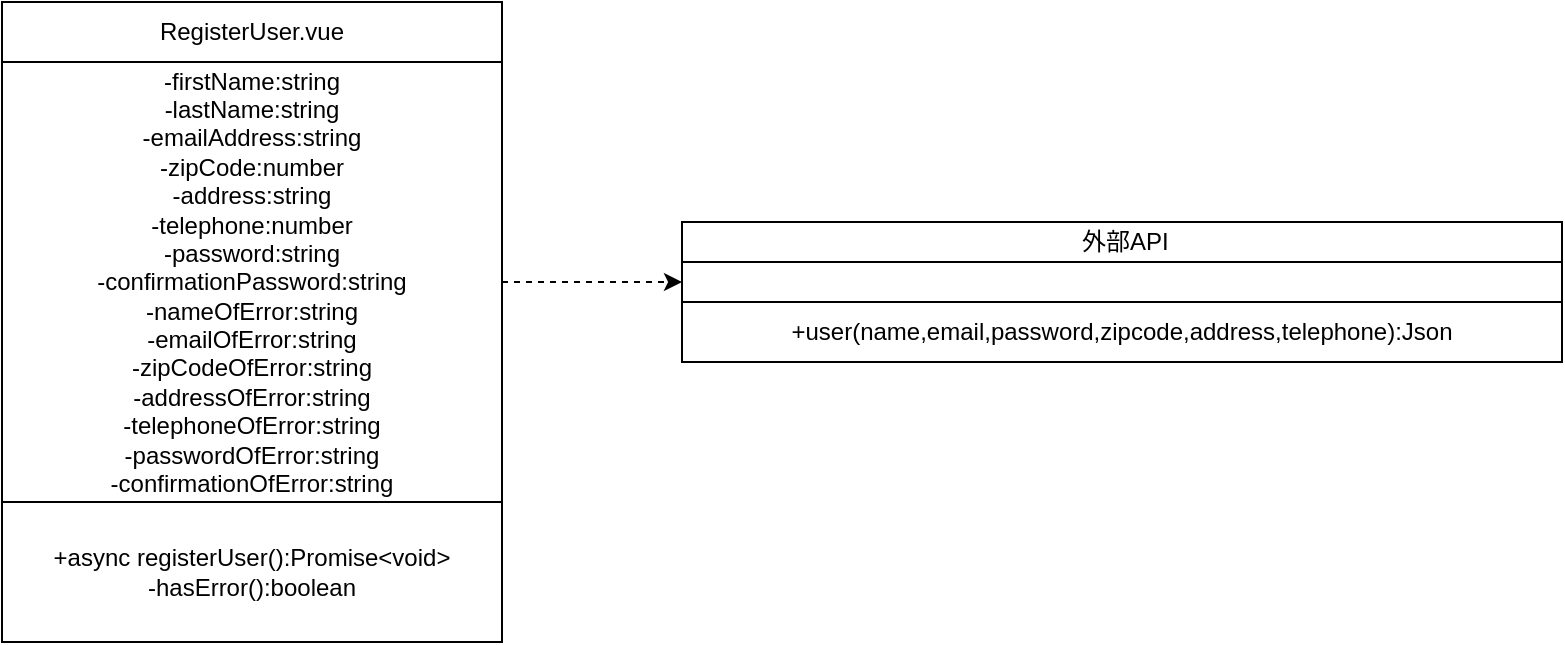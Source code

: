 <mxfile>
    <diagram id="upkuP-fREB3ovm-kdyo-" name="RegisterUser.vue">
        <mxGraphModel dx="488" dy="529" grid="1" gridSize="10" guides="1" tooltips="1" connect="1" arrows="1" fold="1" page="1" pageScale="1" pageWidth="827" pageHeight="1169" background="none" math="0" shadow="0">
            <root>
                <mxCell id="0"/>
                <mxCell id="1" parent="0"/>
                <mxCell id="ivzMQtaN6-ZOkKiKr11W-32" value="" style="shape=table;startSize=0;container=1;collapsible=0;childLayout=tableLayout;shadow=0;" parent="1" vertex="1">
                    <mxGeometry x="30" y="30" width="250" height="320" as="geometry"/>
                </mxCell>
                <mxCell id="ivzMQtaN6-ZOkKiKr11W-33" value="" style="shape=partialRectangle;collapsible=0;dropTarget=0;pointerEvents=0;fillColor=none;top=0;left=0;bottom=0;right=0;points=[[0,0.5],[1,0.5]];portConstraint=eastwest;" parent="ivzMQtaN6-ZOkKiKr11W-32" vertex="1">
                    <mxGeometry width="250" height="30" as="geometry"/>
                </mxCell>
                <mxCell id="ivzMQtaN6-ZOkKiKr11W-34" value="RegisterUser.vue" style="shape=partialRectangle;html=1;whiteSpace=wrap;connectable=0;overflow=hidden;fillColor=none;top=0;left=0;bottom=0;right=0;pointerEvents=1;" parent="ivzMQtaN6-ZOkKiKr11W-33" vertex="1">
                    <mxGeometry width="250" height="30" as="geometry"/>
                </mxCell>
                <mxCell id="ivzMQtaN6-ZOkKiKr11W-35" value="" style="shape=partialRectangle;collapsible=0;dropTarget=0;pointerEvents=0;fillColor=none;top=0;left=0;bottom=0;right=0;points=[[0,0.5],[1,0.5]];portConstraint=eastwest;" parent="ivzMQtaN6-ZOkKiKr11W-32" vertex="1">
                    <mxGeometry y="30" width="250" height="220" as="geometry"/>
                </mxCell>
                <mxCell id="ivzMQtaN6-ZOkKiKr11W-36" value="-firstName:string&lt;br&gt;-lastName:string&lt;br&gt;-emailAddress:string&lt;br&gt;-zipCode:number&lt;br&gt;-address:string&lt;br&gt;-telephone:number&lt;br&gt;-password:string&lt;br&gt;-confirmationPassword:string&lt;br&gt;-nameOfError:string&lt;br&gt;-emailOfError:string&lt;br&gt;-zipCodeOfError:string&lt;br&gt;-addressOfError:string&lt;br&gt;-telephoneOfError:string&lt;br&gt;-passwordOfError:string&lt;br&gt;-confirmationOfError:string" style="shape=partialRectangle;html=1;whiteSpace=wrap;connectable=0;overflow=hidden;fillColor=none;top=0;left=0;bottom=0;right=0;pointerEvents=1;" parent="ivzMQtaN6-ZOkKiKr11W-35" vertex="1">
                    <mxGeometry width="250" height="220" as="geometry"/>
                </mxCell>
                <mxCell id="ivzMQtaN6-ZOkKiKr11W-37" value="" style="shape=partialRectangle;collapsible=0;dropTarget=0;pointerEvents=0;fillColor=none;top=0;left=0;bottom=0;right=0;points=[[0,0.5],[1,0.5]];portConstraint=eastwest;" parent="ivzMQtaN6-ZOkKiKr11W-32" vertex="1">
                    <mxGeometry y="250" width="250" height="70" as="geometry"/>
                </mxCell>
                <mxCell id="ivzMQtaN6-ZOkKiKr11W-38" value="+async registerUser():Promise&amp;lt;void&amp;gt;&lt;br&gt;-hasError():boolean" style="shape=partialRectangle;html=1;whiteSpace=wrap;connectable=0;overflow=hidden;fillColor=none;top=0;left=0;bottom=0;right=0;pointerEvents=1;" parent="ivzMQtaN6-ZOkKiKr11W-37" vertex="1">
                    <mxGeometry width="250" height="70" as="geometry"/>
                </mxCell>
                <mxCell id="ivzMQtaN6-ZOkKiKr11W-39" style="edgeStyle=none;html=1;dashed=1;" parent="1" source="ivzMQtaN6-ZOkKiKr11W-35" edge="1">
                    <mxGeometry relative="1" as="geometry">
                        <mxPoint x="370" y="170" as="targetPoint"/>
                    </mxGeometry>
                </mxCell>
                <mxCell id="KjNtra4Z-yR2Z_M7M6PY-8" value="" style="shape=table;startSize=0;container=1;collapsible=0;childLayout=tableLayout;" parent="1" vertex="1">
                    <mxGeometry x="370" y="140" width="440" height="70" as="geometry"/>
                </mxCell>
                <mxCell id="KjNtra4Z-yR2Z_M7M6PY-9" value="" style="shape=partialRectangle;collapsible=0;dropTarget=0;pointerEvents=0;fillColor=none;top=0;left=0;bottom=0;right=0;points=[[0,0.5],[1,0.5]];portConstraint=eastwest;" parent="KjNtra4Z-yR2Z_M7M6PY-8" vertex="1">
                    <mxGeometry width="440" height="20" as="geometry"/>
                </mxCell>
                <mxCell id="KjNtra4Z-yR2Z_M7M6PY-10" value="&amp;nbsp;外部API" style="shape=partialRectangle;html=1;whiteSpace=wrap;connectable=0;overflow=hidden;fillColor=none;top=0;left=0;bottom=0;right=0;pointerEvents=1;" parent="KjNtra4Z-yR2Z_M7M6PY-9" vertex="1">
                    <mxGeometry width="440" height="20" as="geometry"/>
                </mxCell>
                <mxCell id="KjNtra4Z-yR2Z_M7M6PY-11" value="" style="shape=partialRectangle;collapsible=0;dropTarget=0;pointerEvents=0;fillColor=none;top=0;left=0;bottom=0;right=0;points=[[0,0.5],[1,0.5]];portConstraint=eastwest;" parent="KjNtra4Z-yR2Z_M7M6PY-8" vertex="1">
                    <mxGeometry y="20" width="440" height="20" as="geometry"/>
                </mxCell>
                <mxCell id="KjNtra4Z-yR2Z_M7M6PY-12" value="" style="shape=partialRectangle;html=1;whiteSpace=wrap;connectable=0;overflow=hidden;fillColor=none;top=0;left=0;bottom=0;right=0;pointerEvents=1;" parent="KjNtra4Z-yR2Z_M7M6PY-11" vertex="1">
                    <mxGeometry width="440" height="20" as="geometry"/>
                </mxCell>
                <mxCell id="KjNtra4Z-yR2Z_M7M6PY-13" value="" style="shape=partialRectangle;collapsible=0;dropTarget=0;pointerEvents=0;fillColor=none;top=0;left=0;bottom=0;right=0;points=[[0,0.5],[1,0.5]];portConstraint=eastwest;" parent="KjNtra4Z-yR2Z_M7M6PY-8" vertex="1">
                    <mxGeometry y="40" width="440" height="30" as="geometry"/>
                </mxCell>
                <mxCell id="KjNtra4Z-yR2Z_M7M6PY-14" value="+user(name,email,password,zipcode,address,telephone):Json" style="shape=partialRectangle;html=1;whiteSpace=wrap;connectable=0;overflow=hidden;fillColor=none;top=0;left=0;bottom=0;right=0;pointerEvents=1;" parent="KjNtra4Z-yR2Z_M7M6PY-13" vertex="1">
                    <mxGeometry width="440" height="30" as="geometry"/>
                </mxCell>
            </root>
        </mxGraphModel>
    </diagram>
    <diagram id="mS8ZVtd0gEoUNVxIFgwg" name="Login.vue">
        <mxGraphModel dx="488" dy="529" grid="1" gridSize="10" guides="1" tooltips="1" connect="1" arrows="1" fold="1" page="1" pageScale="1" pageWidth="827" pageHeight="1169" math="0" shadow="0">
            <root>
                <mxCell id="8CpISvS7Pg1gNsh1flbh-0"/>
                <mxCell id="8CpISvS7Pg1gNsh1flbh-1" parent="8CpISvS7Pg1gNsh1flbh-0"/>
                <mxCell id="lZxLHUKeNHgqWZ7k4H1H-0" value="" style="shape=table;startSize=0;container=1;collapsible=0;childLayout=tableLayout;shadow=0;" parent="8CpISvS7Pg1gNsh1flbh-1" vertex="1">
                    <mxGeometry x="30" y="30" width="250" height="170" as="geometry"/>
                </mxCell>
                <mxCell id="lZxLHUKeNHgqWZ7k4H1H-1" value="" style="shape=partialRectangle;collapsible=0;dropTarget=0;pointerEvents=0;fillColor=none;top=0;left=0;bottom=0;right=0;points=[[0,0.5],[1,0.5]];portConstraint=eastwest;" parent="lZxLHUKeNHgqWZ7k4H1H-0" vertex="1">
                    <mxGeometry width="250" height="30" as="geometry"/>
                </mxCell>
                <mxCell id="lZxLHUKeNHgqWZ7k4H1H-2" value="Login.vue" style="shape=partialRectangle;html=1;whiteSpace=wrap;connectable=0;overflow=hidden;fillColor=none;top=0;left=0;bottom=0;right=0;pointerEvents=1;" parent="lZxLHUKeNHgqWZ7k4H1H-1" vertex="1">
                    <mxGeometry width="250" height="30" as="geometry"/>
                </mxCell>
                <mxCell id="lZxLHUKeNHgqWZ7k4H1H-3" value="" style="shape=partialRectangle;collapsible=0;dropTarget=0;pointerEvents=0;fillColor=none;top=0;left=0;bottom=0;right=0;points=[[0,0.5],[1,0.5]];portConstraint=eastwest;" parent="lZxLHUKeNHgqWZ7k4H1H-0" vertex="1">
                    <mxGeometry y="30" width="250" height="70" as="geometry"/>
                </mxCell>
                <mxCell id="lZxLHUKeNHgqWZ7k4H1H-4" value="&amp;nbsp;- emailAddress: string&lt;br&gt;- password: string&lt;br&gt;- isloginError: boolean" style="shape=partialRectangle;html=1;whiteSpace=wrap;connectable=0;overflow=hidden;fillColor=none;top=0;left=0;bottom=0;right=0;pointerEvents=1;" parent="lZxLHUKeNHgqWZ7k4H1H-3" vertex="1">
                    <mxGeometry width="250" height="70" as="geometry"/>
                </mxCell>
                <mxCell id="lZxLHUKeNHgqWZ7k4H1H-5" value="" style="shape=partialRectangle;collapsible=0;dropTarget=0;pointerEvents=0;fillColor=none;top=0;left=0;bottom=0;right=0;points=[[0,0.5],[1,0.5]];portConstraint=eastwest;" parent="lZxLHUKeNHgqWZ7k4H1H-0" vertex="1">
                    <mxGeometry y="100" width="250" height="70" as="geometry"/>
                </mxCell>
                <mxCell id="lZxLHUKeNHgqWZ7k4H1H-6" value="+ async loginAdmin(): Promise&amp;lt;void&amp;gt;" style="shape=partialRectangle;html=1;whiteSpace=wrap;connectable=0;overflow=hidden;fillColor=none;top=0;left=0;bottom=0;right=0;pointerEvents=1;" parent="lZxLHUKeNHgqWZ7k4H1H-5" vertex="1">
                    <mxGeometry width="250" height="70" as="geometry"/>
                </mxCell>
                <mxCell id="c8tiuzXrHf7D64TMybPH-0" value="" style="endArrow=classic;html=1;" parent="8CpISvS7Pg1gNsh1flbh-1" edge="1">
                    <mxGeometry width="50" height="50" relative="1" as="geometry">
                        <mxPoint x="340" y="100" as="sourcePoint"/>
                        <mxPoint x="350" y="100" as="targetPoint"/>
                    </mxGeometry>
                </mxCell>
                <mxCell id="Pjv3EcQ36vXKnaq6ce9J-1" value="" style="endArrow=none;dashed=1;html=1;" parent="8CpISvS7Pg1gNsh1flbh-1" edge="1">
                    <mxGeometry width="50" height="50" relative="1" as="geometry">
                        <mxPoint x="280" y="100" as="sourcePoint"/>
                        <mxPoint x="340" y="100" as="targetPoint"/>
                    </mxGeometry>
                </mxCell>
                <mxCell id="c8tiuzXrHf7D64TMybPH-2" value="外部Web API" style="swimlane;" parent="8CpISvS7Pg1gNsh1flbh-1" vertex="1">
                    <mxGeometry x="360" y="40" width="230" height="90" as="geometry"/>
                </mxCell>
                <mxCell id="zHorJ48Fc29w-b4llzFJ-0" value="+ login(emailAddress,password):json" style="text;html=1;align=center;verticalAlign=middle;resizable=0;points=[];autosize=1;strokeColor=none;" parent="c8tiuzXrHf7D64TMybPH-2" vertex="1">
                    <mxGeometry x="10" y="45" width="210" height="20" as="geometry"/>
                </mxCell>
            </root>
        </mxGraphModel>
    </diagram>
    <diagram name="Logout.vue" id="8jk2bSrcmWXfynPzwUd6">
        <mxGraphModel dx="488" dy="529" grid="1" gridSize="10" guides="1" tooltips="1" connect="1" arrows="1" fold="1" page="1" pageScale="1" pageWidth="827" pageHeight="1169" math="0" shadow="0">
            <root>
                <mxCell id="Gn2vcdgWWg1pm7zzHp9n-0"/>
                <mxCell id="Gn2vcdgWWg1pm7zzHp9n-1" parent="Gn2vcdgWWg1pm7zzHp9n-0"/>
                <mxCell id="Gn2vcdgWWg1pm7zzHp9n-2" value="" style="shape=table;startSize=0;container=1;collapsible=0;childLayout=tableLayout;shadow=0;" parent="Gn2vcdgWWg1pm7zzHp9n-1" vertex="1">
                    <mxGeometry x="30" y="30" width="250" height="130" as="geometry"/>
                </mxCell>
                <mxCell id="Gn2vcdgWWg1pm7zzHp9n-3" value="" style="shape=partialRectangle;collapsible=0;dropTarget=0;pointerEvents=0;fillColor=none;top=0;left=0;bottom=0;right=0;points=[[0,0.5],[1,0.5]];portConstraint=eastwest;" parent="Gn2vcdgWWg1pm7zzHp9n-2" vertex="1">
                    <mxGeometry width="250" height="30" as="geometry"/>
                </mxCell>
                <mxCell id="Gn2vcdgWWg1pm7zzHp9n-4" value="Logout.vue" style="shape=partialRectangle;html=1;whiteSpace=wrap;connectable=0;overflow=hidden;fillColor=none;top=0;left=0;bottom=0;right=0;pointerEvents=1;" parent="Gn2vcdgWWg1pm7zzHp9n-3" vertex="1">
                    <mxGeometry width="250" height="30" as="geometry"/>
                </mxCell>
                <mxCell id="Gn2vcdgWWg1pm7zzHp9n-5" value="" style="shape=partialRectangle;collapsible=0;dropTarget=0;pointerEvents=0;fillColor=none;top=0;left=0;bottom=0;right=0;points=[[0,0.5],[1,0.5]];portConstraint=eastwest;" parent="Gn2vcdgWWg1pm7zzHp9n-2" vertex="1">
                    <mxGeometry y="30" width="250" height="30" as="geometry"/>
                </mxCell>
                <mxCell id="Gn2vcdgWWg1pm7zzHp9n-6" value="" style="shape=partialRectangle;html=1;whiteSpace=wrap;connectable=0;overflow=hidden;fillColor=none;top=0;left=0;bottom=0;right=0;pointerEvents=1;" parent="Gn2vcdgWWg1pm7zzHp9n-5" vertex="1">
                    <mxGeometry width="250" height="30" as="geometry"/>
                </mxCell>
                <mxCell id="Gn2vcdgWWg1pm7zzHp9n-7" value="" style="shape=partialRectangle;collapsible=0;dropTarget=0;pointerEvents=0;fillColor=none;top=0;left=0;bottom=0;right=0;points=[[0,0.5],[1,0.5]];portConstraint=eastwest;" parent="Gn2vcdgWWg1pm7zzHp9n-2" vertex="1">
                    <mxGeometry y="60" width="250" height="70" as="geometry"/>
                </mxCell>
                <mxCell id="Gn2vcdgWWg1pm7zzHp9n-8" value="+ async created(): Promise&amp;lt;void&amp;gt;" style="shape=partialRectangle;html=1;whiteSpace=wrap;connectable=0;overflow=hidden;fillColor=none;top=0;left=0;bottom=0;right=0;pointerEvents=1;" parent="Gn2vcdgWWg1pm7zzHp9n-7" vertex="1">
                    <mxGeometry width="250" height="70" as="geometry"/>
                </mxCell>
                <mxCell id="Gn2vcdgWWg1pm7zzHp9n-9" value="" style="endArrow=classic;html=1;" parent="Gn2vcdgWWg1pm7zzHp9n-1" edge="1">
                    <mxGeometry width="50" height="50" relative="1" as="geometry">
                        <mxPoint x="340" y="100" as="sourcePoint"/>
                        <mxPoint x="350" y="100" as="targetPoint"/>
                    </mxGeometry>
                </mxCell>
                <mxCell id="Gn2vcdgWWg1pm7zzHp9n-10" value="" style="endArrow=none;dashed=1;html=1;" parent="Gn2vcdgWWg1pm7zzHp9n-1" edge="1">
                    <mxGeometry width="50" height="50" relative="1" as="geometry">
                        <mxPoint x="280" y="100" as="sourcePoint"/>
                        <mxPoint x="340" y="100" as="targetPoint"/>
                    </mxGeometry>
                </mxCell>
                <mxCell id="Gn2vcdgWWg1pm7zzHp9n-11" value="外部Web API" style="swimlane;" parent="Gn2vcdgWWg1pm7zzHp9n-1" vertex="1">
                    <mxGeometry x="360" y="40" width="230" height="90" as="geometry"/>
                </mxCell>
                <mxCell id="Gn2vcdgWWg1pm7zzHp9n-12" value="+ logout():json" style="text;html=1;align=center;verticalAlign=middle;resizable=0;points=[];autosize=1;strokeColor=none;" parent="Gn2vcdgWWg1pm7zzHp9n-11" vertex="1">
                    <mxGeometry x="70" y="45" width="90" height="20" as="geometry"/>
                </mxCell>
            </root>
        </mxGraphModel>
    </diagram>
    <diagram id="2zZtlnAzxWrvBzWpd_65" name="ItemList.vue">
        <mxGraphModel dx="488" dy="1698" grid="1" gridSize="10" guides="1" tooltips="1" connect="1" arrows="1" fold="1" page="1" pageScale="1" pageWidth="827" pageHeight="1169" math="0" shadow="0">
            <root>
                <mxCell id="6K6WxwcTTtIKaa20qMyj-0"/>
                <mxCell id="6K6WxwcTTtIKaa20qMyj-1" parent="6K6WxwcTTtIKaa20qMyj-0"/>
                <mxCell id="2E-IbTyFO8fpgQoxM-bf-7" value="" style="shape=table;startSize=0;container=1;collapsible=0;childLayout=tableLayout;shadow=0;" parent="6K6WxwcTTtIKaa20qMyj-1" vertex="1">
                    <mxGeometry x="370" y="-1120" width="250" height="200" as="geometry"/>
                </mxCell>
                <mxCell id="2E-IbTyFO8fpgQoxM-bf-8" value="" style="shape=partialRectangle;collapsible=0;dropTarget=0;pointerEvents=0;fillColor=none;top=0;left=0;bottom=0;right=0;points=[[0,0.5],[1,0.5]];portConstraint=eastwest;" parent="2E-IbTyFO8fpgQoxM-bf-7" vertex="1">
                    <mxGeometry width="250" height="39" as="geometry"/>
                </mxCell>
                <mxCell id="2E-IbTyFO8fpgQoxM-bf-9" value="Vuexストア(index.ts)" style="shape=partialRectangle;html=1;whiteSpace=wrap;connectable=0;overflow=hidden;fillColor=none;top=0;left=0;bottom=0;right=0;pointerEvents=1;" parent="2E-IbTyFO8fpgQoxM-bf-8" vertex="1">
                    <mxGeometry width="250" height="39" as="geometry"/>
                </mxCell>
                <mxCell id="2E-IbTyFO8fpgQoxM-bf-10" value="" style="shape=partialRectangle;collapsible=0;dropTarget=0;pointerEvents=0;fillColor=none;top=0;left=0;bottom=0;right=0;points=[[0,0.5],[1,0.5]];portConstraint=eastwest;" parent="2E-IbTyFO8fpgQoxM-bf-7" vertex="1">
                    <mxGeometry y="39" width="250" height="61" as="geometry"/>
                </mxCell>
                <mxCell id="2E-IbTyFO8fpgQoxM-bf-11" value="- items: Array&amp;lt;Item&amp;gt;&lt;br&gt;- totalItemCount: number" style="shape=partialRectangle;html=1;whiteSpace=wrap;connectable=0;overflow=hidden;fillColor=none;top=0;left=0;bottom=0;right=0;pointerEvents=1;" parent="2E-IbTyFO8fpgQoxM-bf-10" vertex="1">
                    <mxGeometry width="250" height="61" as="geometry"/>
                </mxCell>
                <mxCell id="2E-IbTyFO8fpgQoxM-bf-12" value="" style="shape=partialRectangle;collapsible=0;dropTarget=0;pointerEvents=0;fillColor=none;top=0;left=0;bottom=0;right=0;points=[[0,0.5],[1,0.5]];portConstraint=eastwest;" parent="2E-IbTyFO8fpgQoxM-bf-7" vertex="1">
                    <mxGeometry y="100" width="250" height="100" as="geometry"/>
                </mxCell>
                <mxCell id="2E-IbTyFO8fpgQoxM-bf-13" value="&lt;span style=&quot;text-align: left&quot;&gt;+ async getItemList(context) (action)&lt;/span&gt;&lt;br style=&quot;padding: 0px ; margin: 0px ; text-align: left&quot;&gt;&lt;span style=&quot;text-align: left&quot;&gt;+&amp;nbsp;showItemList(state, payload) (mutation)&lt;/span&gt;&lt;br style=&quot;padding: 0px ; margin: 0px ; text-align: left&quot;&gt;&lt;span style=&quot;text-align: left&quot;&gt;+&amp;nbsp;getItemCount(state) (getter)&lt;/span&gt;&lt;br style=&quot;padding: 0px ; margin: 0px ; text-align: left&quot;&gt;&lt;span style=&quot;text-align: left&quot;&gt;+&amp;nbsp;getAllItems(state) (getter)&lt;br&gt;&lt;/span&gt;&lt;span style=&quot;text-align: left&quot;&gt;+ getSearchItemByName(state) (getter)&lt;br&gt;&lt;/span&gt;" style="shape=partialRectangle;html=1;whiteSpace=wrap;connectable=0;overflow=hidden;fillColor=none;top=0;left=0;bottom=0;right=0;pointerEvents=1;" parent="2E-IbTyFO8fpgQoxM-bf-12" vertex="1">
                    <mxGeometry width="250" height="100" as="geometry"/>
                </mxCell>
                <mxCell id="p6Zv3hKgFnIfQwkdU7mu-1" value="" style="endArrow=none;dashed=1;html=1;" parent="6K6WxwcTTtIKaa20qMyj-1" edge="1">
                    <mxGeometry width="50" height="50" relative="1" as="geometry">
                        <mxPoint x="290" y="-1040" as="sourcePoint"/>
                        <mxPoint x="360" y="-1040" as="targetPoint"/>
                    </mxGeometry>
                </mxCell>
                <mxCell id="p6Zv3hKgFnIfQwkdU7mu-2" value="" style="endArrow=classic;html=1;" parent="6K6WxwcTTtIKaa20qMyj-1" edge="1">
                    <mxGeometry width="50" height="50" relative="1" as="geometry">
                        <mxPoint x="360" y="-1040" as="sourcePoint"/>
                        <mxPoint x="370" y="-1040" as="targetPoint"/>
                    </mxGeometry>
                </mxCell>
                <mxCell id="Eb4nZsvTYgo9e6E0kZn0-5" value="" style="shape=table;startSize=0;container=1;collapsible=0;childLayout=tableLayout;shadow=0;" parent="6K6WxwcTTtIKaa20qMyj-1" vertex="1">
                    <mxGeometry x="50" y="-1120" width="250" height="170" as="geometry"/>
                </mxCell>
                <mxCell id="Eb4nZsvTYgo9e6E0kZn0-6" value="" style="shape=partialRectangle;collapsible=0;dropTarget=0;pointerEvents=0;fillColor=none;top=0;left=0;bottom=0;right=0;points=[[0,0.5],[1,0.5]];portConstraint=eastwest;" parent="Eb4nZsvTYgo9e6E0kZn0-5" vertex="1">
                    <mxGeometry width="250" height="30" as="geometry"/>
                </mxCell>
                <mxCell id="Eb4nZsvTYgo9e6E0kZn0-7" value="ItemList.vue" style="shape=partialRectangle;html=1;whiteSpace=wrap;connectable=0;overflow=hidden;fillColor=none;top=0;left=0;bottom=0;right=0;pointerEvents=1;" parent="Eb4nZsvTYgo9e6E0kZn0-6" vertex="1">
                    <mxGeometry width="250" height="30" as="geometry"/>
                </mxCell>
                <mxCell id="Eb4nZsvTYgo9e6E0kZn0-8" value="" style="shape=partialRectangle;collapsible=0;dropTarget=0;pointerEvents=0;fillColor=none;top=0;left=0;bottom=0;right=0;points=[[0,0.5],[1,0.5]];portConstraint=eastwest;" parent="Eb4nZsvTYgo9e6E0kZn0-5" vertex="1">
                    <mxGeometry y="30" width="250" height="70" as="geometry"/>
                </mxCell>
                <mxCell id="Eb4nZsvTYgo9e6E0kZn0-9" value="&amp;nbsp;- itemList: Array&amp;lt;Item&amp;gt;&lt;br&gt;- searchName: string&lt;br&gt;- searchNameMessage: string" style="shape=partialRectangle;html=1;whiteSpace=wrap;connectable=0;overflow=hidden;fillColor=none;top=0;left=0;bottom=0;right=0;pointerEvents=1;" parent="Eb4nZsvTYgo9e6E0kZn0-8" vertex="1">
                    <mxGeometry width="250" height="70" as="geometry"/>
                </mxCell>
                <mxCell id="Eb4nZsvTYgo9e6E0kZn0-10" value="" style="shape=partialRectangle;collapsible=0;dropTarget=0;pointerEvents=0;fillColor=none;top=0;left=0;bottom=0;right=0;points=[[0,0.5],[1,0.5]];portConstraint=eastwest;" parent="Eb4nZsvTYgo9e6E0kZn0-5" vertex="1">
                    <mxGeometry y="100" width="250" height="70" as="geometry"/>
                </mxCell>
                <mxCell id="Eb4nZsvTYgo9e6E0kZn0-11" value="+ async created(): Promise&amp;lt;Void&amp;gt;&lt;br style=&quot;padding: 0px ; margin: 0px ; text-align: left&quot;&gt;&lt;span style=&quot;text-align: left&quot;&gt;+&amp;nbsp;get itemCount(): number&lt;br&gt;+ onSearchClick(): void&lt;br&gt;&lt;/span&gt;" style="shape=partialRectangle;html=1;whiteSpace=wrap;connectable=0;overflow=hidden;fillColor=none;top=0;left=0;bottom=0;right=0;pointerEvents=1;" parent="Eb4nZsvTYgo9e6E0kZn0-10" vertex="1">
                    <mxGeometry width="250" height="70" as="geometry"/>
                </mxCell>
            </root>
        </mxGraphModel>
    </diagram>
    <diagram id="ZY_4tCk0G46uqT7nq0Qq" name="itemDetail">
        <mxGraphModel dx="488" dy="1698" grid="1" gridSize="10" guides="1" tooltips="1" connect="1" arrows="1" fold="1" page="1" pageScale="1" pageWidth="827" pageHeight="1169" math="0" shadow="0">
            <root>
                <mxCell id="XjqKlizNVn8iqDDFW8nW-0"/>
                <mxCell id="XjqKlizNVn8iqDDFW8nW-1" parent="XjqKlizNVn8iqDDFW8nW-0"/>
                <mxCell id="1rxJlhkf32jW90_Qfot1-0" value="" style="shape=table;startSize=0;container=1;collapsible=0;childLayout=tableLayout;shadow=0;" parent="XjqKlizNVn8iqDDFW8nW-1" vertex="1">
                    <mxGeometry x="60" y="-1130" width="250" height="320" as="geometry"/>
                </mxCell>
                <mxCell id="1rxJlhkf32jW90_Qfot1-1" value="" style="shape=partialRectangle;collapsible=0;dropTarget=0;pointerEvents=0;fillColor=none;top=0;left=0;bottom=0;right=0;points=[[0,0.5],[1,0.5]];portConstraint=eastwest;" parent="1rxJlhkf32jW90_Qfot1-0" vertex="1">
                    <mxGeometry width="250" height="30" as="geometry"/>
                </mxCell>
                <mxCell id="1rxJlhkf32jW90_Qfot1-2" value="ItemDetail.vue" style="shape=partialRectangle;html=1;whiteSpace=wrap;connectable=0;overflow=hidden;fillColor=none;top=0;left=0;bottom=0;right=0;pointerEvents=1;" parent="1rxJlhkf32jW90_Qfot1-1" vertex="1">
                    <mxGeometry width="250" height="30" as="geometry"/>
                </mxCell>
                <mxCell id="1rxJlhkf32jW90_Qfot1-3" value="" style="shape=partialRectangle;collapsible=0;dropTarget=0;pointerEvents=0;fillColor=none;top=0;left=0;bottom=0;right=0;points=[[0,0.5],[1,0.5]];portConstraint=eastwest;" parent="1rxJlhkf32jW90_Qfot1-0" vertex="1">
                    <mxGeometry y="30" width="250" height="220" as="geometry"/>
                </mxCell>
                <mxCell id="1rxJlhkf32jW90_Qfot1-4" value="- currentItem:Item&lt;br&gt;- currentItemImage:string&lt;br&gt;- errorMessage:string&lt;br&gt;-toppings:Array&amp;lt;OrderTopping&amp;gt;" style="shape=partialRectangle;html=1;whiteSpace=wrap;connectable=0;overflow=hidden;fillColor=none;top=0;left=0;bottom=0;right=0;pointerEvents=1;" parent="1rxJlhkf32jW90_Qfot1-3" vertex="1">
                    <mxGeometry width="250" height="220" as="geometry"/>
                </mxCell>
                <mxCell id="1rxJlhkf32jW90_Qfot1-5" value="" style="shape=partialRectangle;collapsible=0;dropTarget=0;pointerEvents=0;fillColor=none;top=0;left=0;bottom=0;right=0;points=[[0,0.5],[1,0.5]];portConstraint=eastwest;" parent="1rxJlhkf32jW90_Qfot1-0" vertex="1">
                    <mxGeometry y="250" width="250" height="70" as="geometry"/>
                </mxCell>
                <mxCell id="1rxJlhkf32jW90_Qfot1-6" value="+ async created():Promise&amp;lt;void&amp;gt;&lt;br&gt;+onClickAddCart()" style="shape=partialRectangle;html=1;whiteSpace=wrap;connectable=0;overflow=hidden;fillColor=none;top=0;left=0;bottom=0;right=0;pointerEvents=1;" parent="1rxJlhkf32jW90_Qfot1-5" vertex="1">
                    <mxGeometry width="250" height="70" as="geometry"/>
                </mxCell>
                <mxCell id="4alBBdVHksWpBoa2g4ip-7" value="" style="shape=table;startSize=0;container=1;collapsible=0;childLayout=tableLayout;shadow=0;" parent="XjqKlizNVn8iqDDFW8nW-1" vertex="1">
                    <mxGeometry x="400" y="-940" width="250" height="220" as="geometry"/>
                </mxCell>
                <mxCell id="4alBBdVHksWpBoa2g4ip-8" value="" style="shape=partialRectangle;collapsible=0;dropTarget=0;pointerEvents=0;fillColor=none;top=0;left=0;bottom=0;right=0;points=[[0,0.5],[1,0.5]];portConstraint=eastwest;" parent="4alBBdVHksWpBoa2g4ip-7" vertex="1">
                    <mxGeometry width="250" height="39" as="geometry"/>
                </mxCell>
                <mxCell id="4alBBdVHksWpBoa2g4ip-9" value="Vuexストア(index.ts)" style="shape=partialRectangle;html=1;whiteSpace=wrap;connectable=0;overflow=hidden;fillColor=none;top=0;left=0;bottom=0;right=0;pointerEvents=1;" parent="4alBBdVHksWpBoa2g4ip-8" vertex="1">
                    <mxGeometry width="250" height="39" as="geometry"/>
                </mxCell>
                <mxCell id="4alBBdVHksWpBoa2g4ip-10" value="" style="shape=partialRectangle;collapsible=0;dropTarget=0;pointerEvents=0;fillColor=none;top=0;left=0;bottom=0;right=0;points=[[0,0.5],[1,0.5]];portConstraint=eastwest;" parent="4alBBdVHksWpBoa2g4ip-7" vertex="1">
                    <mxGeometry y="39" width="250" height="91" as="geometry"/>
                </mxCell>
                <mxCell id="4alBBdVHksWpBoa2g4ip-11" value="itemsInCart: Array&amp;lt;OrderItem&amp;gt;" style="shape=partialRectangle;html=1;whiteSpace=wrap;connectable=0;overflow=hidden;fillColor=none;top=0;left=0;bottom=0;right=0;pointerEvents=1;" parent="4alBBdVHksWpBoa2g4ip-10" vertex="1">
                    <mxGeometry width="250" height="91" as="geometry"/>
                </mxCell>
                <mxCell id="4alBBdVHksWpBoa2g4ip-12" value="" style="shape=partialRectangle;collapsible=0;dropTarget=0;pointerEvents=0;fillColor=none;top=0;left=0;bottom=0;right=0;points=[[0,0.5],[1,0.5]];portConstraint=eastwest;" parent="4alBBdVHksWpBoa2g4ip-7" vertex="1">
                    <mxGeometry y="130" width="250" height="90" as="geometry"/>
                </mxCell>
                <mxCell id="4alBBdVHksWpBoa2g4ip-13" value="&lt;span style=&quot;text-align: left&quot;&gt;+getItemById(state)(getter)&lt;br&gt;+addItemInCart(state,payload)(mutation)&lt;br&gt;&lt;/span&gt;" style="shape=partialRectangle;html=1;whiteSpace=wrap;connectable=0;overflow=hidden;fillColor=none;top=0;left=0;bottom=0;right=0;pointerEvents=1;" parent="4alBBdVHksWpBoa2g4ip-12" vertex="1">
                    <mxGeometry width="250" height="90" as="geometry"/>
                </mxCell>
                <mxCell id="uDpxP13fFqE-npWjgO9U-0" value="外部Web API" style="swimlane;" parent="XjqKlizNVn8iqDDFW8nW-1" vertex="1">
                    <mxGeometry x="400" y="-1060" width="230" height="90" as="geometry">
                        <mxRectangle x="400" y="-870" width="100" height="23" as="alternateBounds"/>
                    </mxGeometry>
                </mxCell>
                <mxCell id="uDpxP13fFqE-npWjgO9U-1" value="+ item(商品ID):json" style="text;html=1;align=center;verticalAlign=middle;resizable=0;points=[];autosize=1;strokeColor=none;" parent="uDpxP13fFqE-npWjgO9U-0" vertex="1">
                    <mxGeometry x="55" y="45" width="120" height="20" as="geometry"/>
                </mxCell>
                <mxCell id="uG-ThDKHtIHBb1PX9m5d-0" style="edgeStyle=none;html=1;dashed=1;" parent="XjqKlizNVn8iqDDFW8nW-1" edge="1">
                    <mxGeometry relative="1" as="geometry">
                        <mxPoint x="400" y="-1020" as="targetPoint"/>
                        <mxPoint x="310" y="-1020" as="sourcePoint"/>
                    </mxGeometry>
                </mxCell>
                <mxCell id="wwtJKV0EWfXPr6FG0ksi-0" style="edgeStyle=none;html=1;dashed=1;" parent="XjqKlizNVn8iqDDFW8nW-1" edge="1">
                    <mxGeometry relative="1" as="geometry">
                        <mxPoint x="400" y="-860" as="targetPoint"/>
                        <mxPoint x="310" y="-860" as="sourcePoint"/>
                    </mxGeometry>
                </mxCell>
            </root>
        </mxGraphModel>
    </diagram>
    <diagram name="CartList.vue" id="P4OrhXc0PYRHCoh6u5pq">
        <mxGraphModel dx="488" dy="1698" grid="1" gridSize="10" guides="1" tooltips="1" connect="1" arrows="1" fold="1" page="1" pageScale="1" pageWidth="827" pageHeight="1169" math="0" shadow="0">
            <root>
                <mxCell id="iO-_x7aX88j4NFlVfp5X-0"/>
                <mxCell id="iO-_x7aX88j4NFlVfp5X-1" parent="iO-_x7aX88j4NFlVfp5X-0"/>
                <mxCell id="iO-_x7aX88j4NFlVfp5X-10" value="" style="shape=table;startSize=0;container=1;collapsible=0;childLayout=tableLayout;shadow=0;" parent="iO-_x7aX88j4NFlVfp5X-1" vertex="1">
                    <mxGeometry x="370" y="-1120" width="250" height="200" as="geometry"/>
                </mxCell>
                <mxCell id="iO-_x7aX88j4NFlVfp5X-11" value="" style="shape=partialRectangle;collapsible=0;dropTarget=0;pointerEvents=0;fillColor=none;top=0;left=0;bottom=0;right=0;points=[[0,0.5],[1,0.5]];portConstraint=eastwest;" parent="iO-_x7aX88j4NFlVfp5X-10" vertex="1">
                    <mxGeometry width="250" height="39" as="geometry"/>
                </mxCell>
                <mxCell id="iO-_x7aX88j4NFlVfp5X-12" value="Vuexストア(index.ts)" style="shape=partialRectangle;html=1;whiteSpace=wrap;connectable=0;overflow=hidden;fillColor=none;top=0;left=0;bottom=0;right=0;pointerEvents=1;" parent="iO-_x7aX88j4NFlVfp5X-11" vertex="1">
                    <mxGeometry width="250" height="39" as="geometry"/>
                </mxCell>
                <mxCell id="iO-_x7aX88j4NFlVfp5X-13" value="" style="shape=partialRectangle;collapsible=0;dropTarget=0;pointerEvents=0;fillColor=none;top=0;left=0;bottom=0;right=0;points=[[0,0.5],[1,0.5]];portConstraint=eastwest;" parent="iO-_x7aX88j4NFlVfp5X-10" vertex="1">
                    <mxGeometry y="39" width="250" height="61" as="geometry"/>
                </mxCell>
                <mxCell id="iO-_x7aX88j4NFlVfp5X-14" value="- itemsInCart: Array&amp;lt;OrderItem&amp;gt;&lt;br&gt;" style="shape=partialRectangle;html=1;whiteSpace=wrap;connectable=0;overflow=hidden;fillColor=none;top=0;left=0;bottom=0;right=0;pointerEvents=1;" parent="iO-_x7aX88j4NFlVfp5X-13" vertex="1">
                    <mxGeometry width="250" height="61" as="geometry"/>
                </mxCell>
                <mxCell id="iO-_x7aX88j4NFlVfp5X-15" value="" style="shape=partialRectangle;collapsible=0;dropTarget=0;pointerEvents=0;fillColor=none;top=0;left=0;bottom=0;right=0;points=[[0,0.5],[1,0.5]];portConstraint=eastwest;" parent="iO-_x7aX88j4NFlVfp5X-10" vertex="1">
                    <mxGeometry y="100" width="250" height="100" as="geometry"/>
                </mxCell>
                <mxCell id="iO-_x7aX88j4NFlVfp5X-16" value="&lt;span style=&quot;text-align: left&quot;&gt;+ addItemInCart(state, payload) (mutation)&lt;br&gt;&lt;/span&gt;&lt;span style=&quot;text-align: left&quot;&gt;+ deleteItemInCart(state, payload) (mutation)&lt;/span&gt;&lt;span style=&quot;text-align: left&quot;&gt;&lt;br&gt;&lt;/span&gt;&lt;span style=&quot;text-align: left&quot;&gt;+ getItemsInCart(state) (getter)&lt;br&gt;&lt;/span&gt;" style="shape=partialRectangle;html=1;whiteSpace=wrap;connectable=0;overflow=hidden;fillColor=none;top=0;left=0;bottom=0;right=0;pointerEvents=1;" parent="iO-_x7aX88j4NFlVfp5X-15" vertex="1">
                    <mxGeometry width="250" height="100" as="geometry"/>
                </mxCell>
                <mxCell id="iO-_x7aX88j4NFlVfp5X-30" value="" style="endArrow=none;dashed=1;html=1;" parent="iO-_x7aX88j4NFlVfp5X-1" edge="1">
                    <mxGeometry width="50" height="50" relative="1" as="geometry">
                        <mxPoint x="290" y="-1040" as="sourcePoint"/>
                        <mxPoint x="360" y="-1040" as="targetPoint"/>
                    </mxGeometry>
                </mxCell>
                <mxCell id="iO-_x7aX88j4NFlVfp5X-31" value="" style="endArrow=classic;html=1;" parent="iO-_x7aX88j4NFlVfp5X-1" edge="1">
                    <mxGeometry width="50" height="50" relative="1" as="geometry">
                        <mxPoint x="360" y="-1040" as="sourcePoint"/>
                        <mxPoint x="370" y="-1040" as="targetPoint"/>
                    </mxGeometry>
                </mxCell>
                <mxCell id="iO-_x7aX88j4NFlVfp5X-32" value="" style="shape=table;startSize=0;container=1;collapsible=0;childLayout=tableLayout;shadow=0;" parent="iO-_x7aX88j4NFlVfp5X-1" vertex="1">
                    <mxGeometry x="50" y="-1120" width="250" height="170" as="geometry"/>
                </mxCell>
                <mxCell id="iO-_x7aX88j4NFlVfp5X-33" value="" style="shape=partialRectangle;collapsible=0;dropTarget=0;pointerEvents=0;fillColor=none;top=0;left=0;bottom=0;right=0;points=[[0,0.5],[1,0.5]];portConstraint=eastwest;" parent="iO-_x7aX88j4NFlVfp5X-32" vertex="1">
                    <mxGeometry width="250" height="30" as="geometry"/>
                </mxCell>
                <mxCell id="iO-_x7aX88j4NFlVfp5X-34" value="CartList.vue" style="shape=partialRectangle;html=1;whiteSpace=wrap;connectable=0;overflow=hidden;fillColor=none;top=0;left=0;bottom=0;right=0;pointerEvents=1;" parent="iO-_x7aX88j4NFlVfp5X-33" vertex="1">
                    <mxGeometry width="250" height="30" as="geometry"/>
                </mxCell>
                <mxCell id="iO-_x7aX88j4NFlVfp5X-35" value="" style="shape=partialRectangle;collapsible=0;dropTarget=0;pointerEvents=0;fillColor=none;top=0;left=0;bottom=0;right=0;points=[[0,0.5],[1,0.5]];portConstraint=eastwest;" parent="iO-_x7aX88j4NFlVfp5X-32" vertex="1">
                    <mxGeometry y="30" width="250" height="70" as="geometry"/>
                </mxCell>
                <mxCell id="iO-_x7aX88j4NFlVfp5X-36" value="&amp;nbsp;- totalPrice:number&lt;br&gt;- taxPrice:number&amp;nbsp;" style="shape=partialRectangle;html=1;whiteSpace=wrap;connectable=0;overflow=hidden;fillColor=none;top=0;left=0;bottom=0;right=0;pointerEvents=1;" parent="iO-_x7aX88j4NFlVfp5X-35" vertex="1">
                    <mxGeometry width="250" height="70" as="geometry"/>
                </mxCell>
                <mxCell id="iO-_x7aX88j4NFlVfp5X-37" value="" style="shape=partialRectangle;collapsible=0;dropTarget=0;pointerEvents=0;fillColor=none;top=0;left=0;bottom=0;right=0;points=[[0,0.5],[1,0.5]];portConstraint=eastwest;" parent="iO-_x7aX88j4NFlVfp5X-32" vertex="1">
                    <mxGeometry y="100" width="250" height="70" as="geometry"/>
                </mxCell>
                <mxCell id="iO-_x7aX88j4NFlVfp5X-38" value="&lt;span style=&quot;text-align: left&quot;&gt;&amp;nbsp;+ get itemsInCart():Array&amp;lt;OrderItem&amp;gt;&lt;br&gt;+ onDeleteClick(index:number):void&lt;br&gt;+ calcPrice():void&lt;br&gt;+ onGoOrder():void&lt;br&gt;&lt;/span&gt;" style="shape=partialRectangle;html=1;whiteSpace=wrap;connectable=0;overflow=hidden;fillColor=none;top=0;left=0;bottom=0;right=0;pointerEvents=1;" parent="iO-_x7aX88j4NFlVfp5X-37" vertex="1">
                    <mxGeometry width="250" height="70" as="geometry"/>
                </mxCell>
                <mxCell id="-8QBn5Pzb7Ubg1apyqFx-0" value="" style="shape=table;startSize=0;container=1;collapsible=0;childLayout=tableLayout;shadow=0;" parent="iO-_x7aX88j4NFlVfp5X-1" vertex="1">
                    <mxGeometry x="59" y="-890" width="250" height="340" as="geometry"/>
                </mxCell>
                <mxCell id="-8QBn5Pzb7Ubg1apyqFx-1" value="" style="shape=partialRectangle;collapsible=0;dropTarget=0;pointerEvents=0;fillColor=none;top=0;left=0;bottom=0;right=0;points=[[0,0.5],[1,0.5]];portConstraint=eastwest;" parent="-8QBn5Pzb7Ubg1apyqFx-0" vertex="1">
                    <mxGeometry width="250" height="30" as="geometry"/>
                </mxCell>
                <mxCell id="-8QBn5Pzb7Ubg1apyqFx-2" value="OrderConfirm.vue" style="shape=partialRectangle;html=1;whiteSpace=wrap;connectable=0;overflow=hidden;fillColor=none;top=0;left=0;bottom=0;right=0;pointerEvents=1;" parent="-8QBn5Pzb7Ubg1apyqFx-1" vertex="1">
                    <mxGeometry width="250" height="30" as="geometry"/>
                </mxCell>
                <mxCell id="-8QBn5Pzb7Ubg1apyqFx-3" value="" style="shape=partialRectangle;collapsible=0;dropTarget=0;pointerEvents=0;fillColor=none;top=0;left=0;bottom=0;right=0;points=[[0,0.5],[1,0.5]];portConstraint=eastwest;" parent="-8QBn5Pzb7Ubg1apyqFx-0" vertex="1">
                    <mxGeometry y="30" width="250" height="240" as="geometry"/>
                </mxCell>
                <mxCell id="-8QBn5Pzb7Ubg1apyqFx-4" value="&lt;span style=&quot;text-align: left&quot;&gt;- totalPrice:number (Prop)&lt;/span&gt;&lt;br style=&quot;padding: 0px ; margin: 0px ; text-align: left&quot;&gt;&lt;span style=&quot;text-align: left&quot;&gt;- distinationName:string&lt;/span&gt;&lt;br style=&quot;padding: 0px ; margin: 0px ; text-align: left&quot;&gt;&lt;span style=&quot;text-align: left&quot;&gt;- distinationEmail:string&lt;/span&gt;&lt;br style=&quot;padding: 0px ; margin: 0px ; text-align: left&quot;&gt;&lt;span style=&quot;text-align: left&quot;&gt;- distinationZipcode:string&lt;/span&gt;&lt;br style=&quot;padding: 0px ; margin: 0px ; text-align: left&quot;&gt;&lt;span style=&quot;text-align: left&quot;&gt;- distinationAddress:string&lt;/span&gt;&lt;br style=&quot;padding: 0px ; margin: 0px ; text-align: left&quot;&gt;&lt;span style=&quot;text-align: left&quot;&gt;- distinationTel:string&lt;/span&gt;&lt;br style=&quot;padding: 0px ; margin: 0px ; text-align: left&quot;&gt;&lt;span style=&quot;text-align: left&quot;&gt;- deliveryTime:Date&lt;/span&gt;&lt;br style=&quot;padding: 0px ; margin: 0px ; text-align: left&quot;&gt;&lt;span style=&quot;text-align: left&quot;&gt;- paymentMethod:number&lt;/span&gt;&lt;br style=&quot;padding: 0px ; margin: 0px ; text-align: left&quot;&gt;&lt;span style=&quot;text-align: left&quot;&gt;- user:Array&amp;lt;User&amp;gt;&lt;/span&gt;&lt;br style=&quot;padding: 0px ; margin: 0px ; text-align: left&quot;&gt;&lt;span style=&quot;text-align: left&quot;&gt;- orderItemList:Array&amp;lt;OrderItem&amp;gt;(Prop)&lt;/span&gt;&lt;span&gt;&lt;br&gt;&lt;/span&gt;" style="shape=partialRectangle;html=1;whiteSpace=wrap;connectable=0;overflow=hidden;fillColor=none;top=0;left=0;bottom=0;right=0;pointerEvents=1;" parent="-8QBn5Pzb7Ubg1apyqFx-3" vertex="1">
                    <mxGeometry width="250" height="240" as="geometry"/>
                </mxCell>
                <mxCell id="-8QBn5Pzb7Ubg1apyqFx-5" value="" style="shape=partialRectangle;collapsible=0;dropTarget=0;pointerEvents=0;fillColor=none;top=0;left=0;bottom=0;right=0;points=[[0,0.5],[1,0.5]];portConstraint=eastwest;" parent="-8QBn5Pzb7Ubg1apyqFx-0" vertex="1">
                    <mxGeometry y="270" width="250" height="70" as="geometry"/>
                </mxCell>
                <mxCell id="-8QBn5Pzb7Ubg1apyqFx-6" value="&lt;span style=&quot;text-align: left&quot;&gt;&amp;nbsp;+ get itemsInCart():Array&amp;lt;OrderItem&amp;gt;&lt;br&gt;+ onDeleteClick(index:number):void&lt;br&gt;+ calcPrice():void&lt;br&gt;+ onDoOrder():void&lt;br&gt;&lt;/span&gt;" style="shape=partialRectangle;html=1;whiteSpace=wrap;connectable=0;overflow=hidden;fillColor=none;top=0;left=0;bottom=0;right=0;pointerEvents=1;" parent="-8QBn5Pzb7Ubg1apyqFx-5" vertex="1">
                    <mxGeometry width="250" height="70" as="geometry"/>
                </mxCell>
                <mxCell id="-8QBn5Pzb7Ubg1apyqFx-7" value="" style="shape=table;startSize=0;container=1;collapsible=0;childLayout=tableLayout;shadow=0;" parent="iO-_x7aX88j4NFlVfp5X-1" vertex="1">
                    <mxGeometry x="380" y="-890" width="250" height="200" as="geometry"/>
                </mxCell>
                <mxCell id="-8QBn5Pzb7Ubg1apyqFx-8" value="" style="shape=partialRectangle;collapsible=0;dropTarget=0;pointerEvents=0;fillColor=none;top=0;left=0;bottom=0;right=0;points=[[0,0.5],[1,0.5]];portConstraint=eastwest;" parent="-8QBn5Pzb7Ubg1apyqFx-7" vertex="1">
                    <mxGeometry width="250" height="39" as="geometry"/>
                </mxCell>
                <mxCell id="-8QBn5Pzb7Ubg1apyqFx-9" value="Vuexストア(index.ts)" style="shape=partialRectangle;html=1;whiteSpace=wrap;connectable=0;overflow=hidden;fillColor=none;top=0;left=0;bottom=0;right=0;pointerEvents=1;" parent="-8QBn5Pzb7Ubg1apyqFx-8" vertex="1">
                    <mxGeometry width="250" height="39" as="geometry"/>
                </mxCell>
                <mxCell id="-8QBn5Pzb7Ubg1apyqFx-10" value="" style="shape=partialRectangle;collapsible=0;dropTarget=0;pointerEvents=0;fillColor=none;top=0;left=0;bottom=0;right=0;points=[[0,0.5],[1,0.5]];portConstraint=eastwest;" parent="-8QBn5Pzb7Ubg1apyqFx-7" vertex="1">
                    <mxGeometry y="39" width="250" height="61" as="geometry"/>
                </mxCell>
                <mxCell id="-8QBn5Pzb7Ubg1apyqFx-11" value="- itemsInCart: Array&amp;lt;OrderItem&amp;gt;&lt;br&gt;" style="shape=partialRectangle;html=1;whiteSpace=wrap;connectable=0;overflow=hidden;fillColor=none;top=0;left=0;bottom=0;right=0;pointerEvents=1;" parent="-8QBn5Pzb7Ubg1apyqFx-10" vertex="1">
                    <mxGeometry width="250" height="61" as="geometry"/>
                </mxCell>
                <mxCell id="-8QBn5Pzb7Ubg1apyqFx-12" value="" style="shape=partialRectangle;collapsible=0;dropTarget=0;pointerEvents=0;fillColor=none;top=0;left=0;bottom=0;right=0;points=[[0,0.5],[1,0.5]];portConstraint=eastwest;" parent="-8QBn5Pzb7Ubg1apyqFx-7" vertex="1">
                    <mxGeometry y="100" width="250" height="100" as="geometry"/>
                </mxCell>
                <mxCell id="-8QBn5Pzb7Ubg1apyqFx-13" value="&lt;span style=&quot;text-align: left&quot;&gt;+ addItemInCart(state, payload) (mutation)&lt;br&gt;&lt;/span&gt;&lt;span style=&quot;text-align: left&quot;&gt;+ deleteItemInCart(state, payload) (mutation)&lt;/span&gt;&lt;span style=&quot;text-align: left&quot;&gt;&lt;br&gt;&lt;/span&gt;&lt;span style=&quot;text-align: left&quot;&gt;+ getItemsInCart(state) (getter)&lt;br&gt;+ resetCart(state,payload) (mutation)&lt;br&gt;&lt;/span&gt;" style="shape=partialRectangle;html=1;whiteSpace=wrap;connectable=0;overflow=hidden;fillColor=none;top=0;left=0;bottom=0;right=0;pointerEvents=1;" parent="-8QBn5Pzb7Ubg1apyqFx-12" vertex="1">
                    <mxGeometry width="250" height="100" as="geometry"/>
                </mxCell>
                <mxCell id="-8QBn5Pzb7Ubg1apyqFx-14" value="" style="endArrow=none;dashed=1;html=1;" parent="iO-_x7aX88j4NFlVfp5X-1" edge="1">
                    <mxGeometry width="50" height="50" relative="1" as="geometry">
                        <mxPoint x="310" y="-860" as="sourcePoint"/>
                        <mxPoint x="380" y="-860" as="targetPoint"/>
                    </mxGeometry>
                </mxCell>
                <mxCell id="-8QBn5Pzb7Ubg1apyqFx-15" value="" style="endArrow=classic;html=1;" parent="iO-_x7aX88j4NFlVfp5X-1" edge="1">
                    <mxGeometry width="50" height="50" relative="1" as="geometry">
                        <mxPoint x="370" y="-860" as="sourcePoint"/>
                        <mxPoint x="380" y="-860" as="targetPoint"/>
                    </mxGeometry>
                </mxCell>
            </root>
        </mxGraphModel>
    </diagram>
</mxfile>